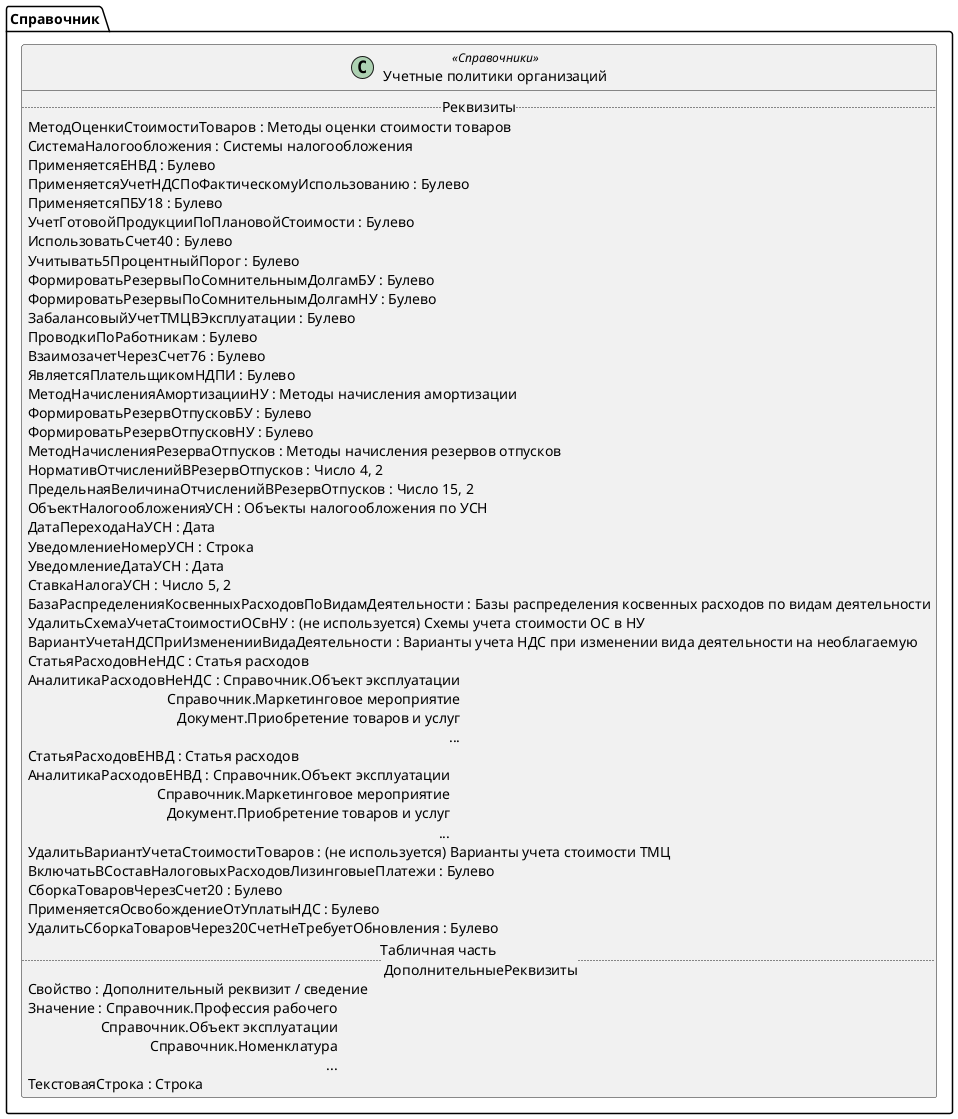 ﻿@startuml УчетныеПолитикиОрганизаций
'!include templates.wsd
'..\include templates.wsd
class Справочник.УчетныеПолитикиОрганизаций as "Учетные политики организаций" <<Справочники>>
{
..Реквизиты..
МетодОценкиСтоимостиТоваров : Методы оценки стоимости товаров
СистемаНалогообложения : Системы налогообложения
ПрименяетсяЕНВД : Булево
ПрименяетсяУчетНДСПоФактическомуИспользованию : Булево
ПрименяетсяПБУ18 : Булево
УчетГотовойПродукцииПоПлановойСтоимости : Булево
ИспользоватьСчет40 : Булево
Учитывать5ПроцентныйПорог : Булево
ФормироватьРезервыПоСомнительнымДолгамБУ : Булево
ФормироватьРезервыПоСомнительнымДолгамНУ : Булево
ЗабалансовыйУчетТМЦВЭксплуатации : Булево
ПроводкиПоРаботникам : Булево
ВзаимозачетЧерезСчет76 : Булево
ЯвляетсяПлательщикомНДПИ : Булево
МетодНачисленияАмортизацииНУ : Методы начисления амортизации
ФормироватьРезервОтпусковБУ : Булево
ФормироватьРезервОтпусковНУ : Булево
МетодНачисленияРезерваОтпусков : Методы начисления резервов отпусков
НормативОтчисленийВРезервОтпусков : Число 4, 2
ПредельнаяВеличинаОтчисленийВРезервОтпусков : Число 15, 2
ОбъектНалогообложенияУСН : Объекты налогообложения по УСН
ДатаПереходаНаУСН : Дата
УведомлениеНомерУСН : Строка
УведомлениеДатаУСН : Дата
СтавкаНалогаУСН : Число 5, 2
БазаРаспределенияКосвенныхРасходовПоВидамДеятельности : Базы распределения косвенных расходов по видам деятельности
УдалитьСхемаУчетаСтоимостиОСвНУ : (не используется) Схемы учета стоимости ОС в НУ
ВариантУчетаНДСПриИзмененииВидаДеятельности : Варианты учета НДС при изменении вида деятельности на необлагаемую
СтатьяРасходовНеНДС : Статья расходов
АналитикаРасходовНеНДС : Справочник.Объект эксплуатации\rСправочник.Маркетинговое мероприятие\rДокумент.Приобретение товаров и услуг\r...
СтатьяРасходовЕНВД : Статья расходов
АналитикаРасходовЕНВД : Справочник.Объект эксплуатации\rСправочник.Маркетинговое мероприятие\rДокумент.Приобретение товаров и услуг\r...
УдалитьВариантУчетаСтоимостиТоваров : (не используется) Варианты учета стоимости ТМЦ
ВключатьВСоставНалоговыхРасходовЛизинговыеПлатежи : Булево
СборкаТоваровЧерезСчет20 : Булево
ПрименяетсяОсвобождениеОтУплатыНДС : Булево
УдалитьСборкаТоваровЧерез20СчетНеТребуетОбновления : Булево
..Табличная часть \n ДополнительныеРеквизиты..
Свойство : Дополнительный реквизит / сведение
Значение : Справочник.Профессия рабочего\rСправочник.Объект эксплуатации\rСправочник.Номенклатура\r...
ТекстоваяСтрока : Строка
}
@enduml
